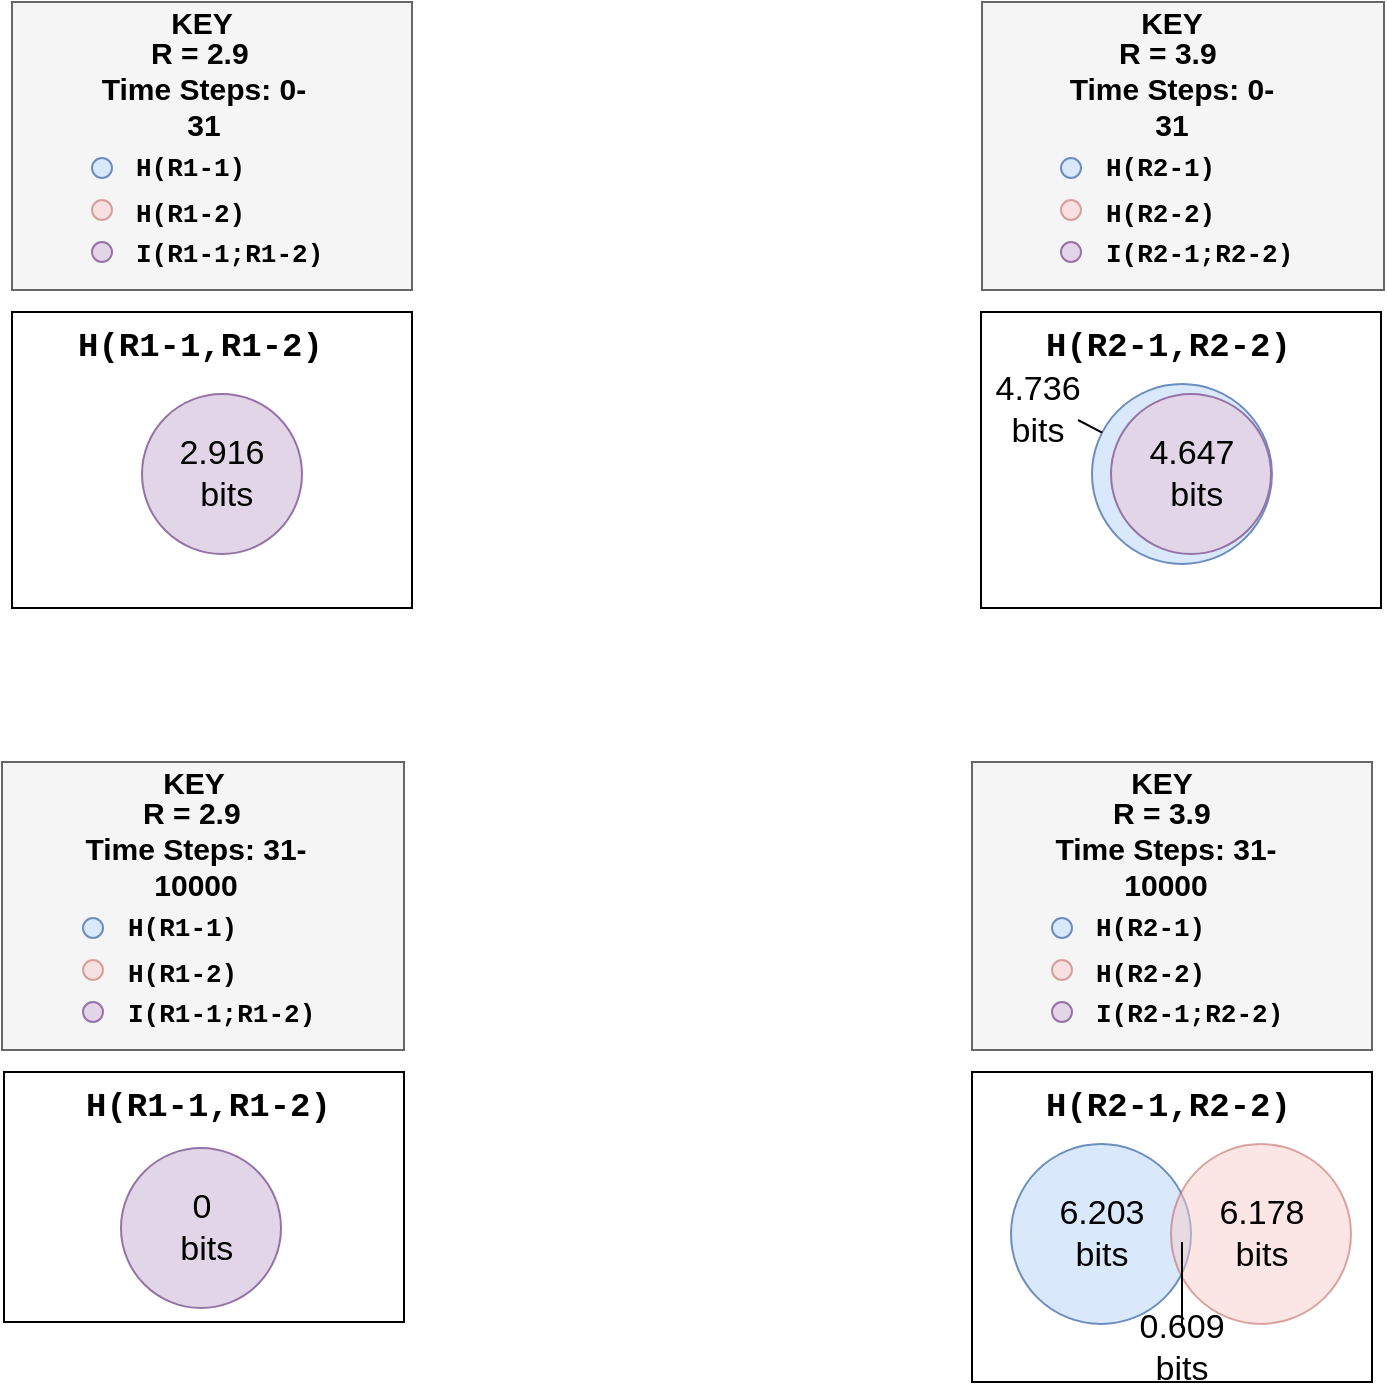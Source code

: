 <mxfile version="12.2.2" type="device" pages="1"><diagram id="IeIeSdDXLAdRhQ57zGKO" name="Page-1"><mxGraphModel dx="1408" dy="802" grid="1" gridSize="10" guides="1" tooltips="1" connect="1" arrows="1" fold="1" page="1" pageScale="1" pageWidth="850" pageHeight="1100" math="0" shadow="0"><root><mxCell id="0"/><mxCell id="1" parent="0"/><mxCell id="CC1fqaLjPnJzqPhi7whx-21" value="" style="rounded=0;whiteSpace=wrap;html=1;" parent="1" vertex="1"><mxGeometry x="554.5" y="225" width="200" height="148" as="geometry"/></mxCell><mxCell id="CC1fqaLjPnJzqPhi7whx-38" value="" style="ellipse;whiteSpace=wrap;html=1;aspect=fixed;fillColor=#dae8fc;strokeColor=#6c8ebf;" parent="1" vertex="1"><mxGeometry x="610" y="261" width="90" height="90" as="geometry"/></mxCell><mxCell id="u5o-5tSXbj-gm5ZnPvp8-16" value="" style="rounded=0;whiteSpace=wrap;html=1;fillColor=#f5f5f5;strokeColor=#666666;fontColor=#333333;" parent="1" vertex="1"><mxGeometry x="70" y="70" width="200" height="144" as="geometry"/></mxCell><mxCell id="u5o-5tSXbj-gm5ZnPvp8-17" value="" style="ellipse;whiteSpace=wrap;html=1;aspect=fixed;fillColor=#e1d5e7;strokeColor=#9673a6;" parent="1" vertex="1"><mxGeometry x="110" y="190" width="10" height="10" as="geometry"/></mxCell><mxCell id="u5o-5tSXbj-gm5ZnPvp8-18" value="&lt;font face=&quot;Courier New&quot; style=&quot;font-size: 13px&quot;&gt;&lt;b&gt;I(R1-1;R1-2)&lt;/b&gt;&lt;/font&gt;" style="text;html=1;resizable=0;points=[];autosize=1;align=left;verticalAlign=top;spacingTop=-4;" parent="1" vertex="1"><mxGeometry x="130" y="186" width="110" height="20" as="geometry"/></mxCell><mxCell id="u5o-5tSXbj-gm5ZnPvp8-19" value="" style="ellipse;whiteSpace=wrap;html=1;aspect=fixed;fillColor=#dae8fc;strokeColor=#6c8ebf;" parent="1" vertex="1"><mxGeometry x="110" y="148" width="10" height="10" as="geometry"/></mxCell><mxCell id="u5o-5tSXbj-gm5ZnPvp8-20" value="" style="ellipse;whiteSpace=wrap;html=1;aspect=fixed;fillColor=#f8cecc;strokeColor=#b85450;opacity=50;" parent="1" vertex="1"><mxGeometry x="110" y="169" width="10" height="10" as="geometry"/></mxCell><mxCell id="u5o-5tSXbj-gm5ZnPvp8-21" value="&lt;font face=&quot;Courier New&quot; style=&quot;font-size: 13px&quot;&gt;&lt;b&gt;H(R1-2)&lt;/b&gt;&lt;/font&gt;" style="text;html=1;resizable=0;points=[];autosize=1;align=left;verticalAlign=top;spacingTop=-4;" parent="1" vertex="1"><mxGeometry x="130" y="166" width="70" height="20" as="geometry"/></mxCell><mxCell id="u5o-5tSXbj-gm5ZnPvp8-22" value="&lt;font face=&quot;Courier New&quot; style=&quot;font-size: 13px&quot;&gt;&lt;b&gt;H(R1-1)&lt;/b&gt;&lt;/font&gt;" style="text;html=1;resizable=0;points=[];autosize=1;align=left;verticalAlign=top;spacingTop=-4;" parent="1" vertex="1"><mxGeometry x="130" y="143" width="70" height="20" as="geometry"/></mxCell><mxCell id="u5o-5tSXbj-gm5ZnPvp8-23" value="" style="rounded=0;whiteSpace=wrap;html=1;" parent="1" vertex="1"><mxGeometry x="70" y="225" width="200" height="148" as="geometry"/></mxCell><mxCell id="u5o-5tSXbj-gm5ZnPvp8-24" value="&lt;font face=&quot;Courier New&quot; size=&quot;1&quot;&gt;&lt;b style=&quot;font-size: 17px&quot;&gt;H(R1-1,R1-2)&lt;/b&gt;&lt;/font&gt;" style="text;html=1;resizable=0;points=[];autosize=1;align=left;verticalAlign=top;spacingTop=-4;" parent="1" vertex="1"><mxGeometry x="100.5" y="230" width="140" height="20" as="geometry"/></mxCell><mxCell id="u5o-5tSXbj-gm5ZnPvp8-25" value="&lt;font style=&quot;font-size: 17px&quot;&gt;2.916&lt;br&gt;&amp;nbsp;bits&lt;/font&gt;" style="ellipse;whiteSpace=wrap;html=1;aspect=fixed;fillColor=#e1d5e7;strokeColor=#9673a6;" parent="1" vertex="1"><mxGeometry x="135" y="266" width="80" height="80" as="geometry"/></mxCell><mxCell id="u5o-5tSXbj-gm5ZnPvp8-26" value="&lt;b&gt;&lt;font style=&quot;font-size: 15px&quot;&gt;KEY&lt;/font&gt;&lt;/b&gt;" style="text;html=1;strokeColor=none;fillColor=none;align=center;verticalAlign=middle;whiteSpace=wrap;rounded=0;" parent="1" vertex="1"><mxGeometry x="145" y="70" width="40" height="20" as="geometry"/></mxCell><mxCell id="CC1fqaLjPnJzqPhi7whx-1" value="&lt;b style=&quot;font-size: 15px&quot;&gt;R = 2.9&amp;nbsp;&lt;br&gt;Time Steps: 0-31&lt;br&gt;&lt;/b&gt;" style="text;html=1;strokeColor=none;fillColor=none;align=center;verticalAlign=middle;whiteSpace=wrap;rounded=0;" parent="1" vertex="1"><mxGeometry x="110.5" y="93" width="110" height="40" as="geometry"/></mxCell><mxCell id="CC1fqaLjPnJzqPhi7whx-2" value="" style="rounded=0;whiteSpace=wrap;html=1;fillColor=#f5f5f5;strokeColor=#666666;fontColor=#333333;" parent="1" vertex="1"><mxGeometry x="65" y="450" width="201" height="144" as="geometry"/></mxCell><mxCell id="CC1fqaLjPnJzqPhi7whx-3" value="" style="ellipse;whiteSpace=wrap;html=1;aspect=fixed;fillColor=#e1d5e7;strokeColor=#9673a6;" parent="1" vertex="1"><mxGeometry x="105.5" y="570" width="10" height="10" as="geometry"/></mxCell><mxCell id="CC1fqaLjPnJzqPhi7whx-4" value="&lt;font face=&quot;Courier New&quot; style=&quot;font-size: 13px&quot;&gt;&lt;b&gt;I(R1-1;R1-2)&lt;/b&gt;&lt;/font&gt;" style="text;html=1;resizable=0;points=[];autosize=1;align=left;verticalAlign=top;spacingTop=-4;" parent="1" vertex="1"><mxGeometry x="125.5" y="566" width="110" height="20" as="geometry"/></mxCell><mxCell id="CC1fqaLjPnJzqPhi7whx-5" value="" style="ellipse;whiteSpace=wrap;html=1;aspect=fixed;fillColor=#dae8fc;strokeColor=#6c8ebf;" parent="1" vertex="1"><mxGeometry x="105.5" y="528" width="10" height="10" as="geometry"/></mxCell><mxCell id="CC1fqaLjPnJzqPhi7whx-6" value="" style="ellipse;whiteSpace=wrap;html=1;aspect=fixed;fillColor=#f8cecc;strokeColor=#b85450;opacity=50;" parent="1" vertex="1"><mxGeometry x="105.5" y="549" width="10" height="10" as="geometry"/></mxCell><mxCell id="CC1fqaLjPnJzqPhi7whx-7" value="&lt;font face=&quot;Courier New&quot; style=&quot;font-size: 13px&quot;&gt;&lt;b&gt;H(R1-2)&lt;/b&gt;&lt;/font&gt;" style="text;html=1;resizable=0;points=[];autosize=1;align=left;verticalAlign=top;spacingTop=-4;" parent="1" vertex="1"><mxGeometry x="125.5" y="546" width="70" height="20" as="geometry"/></mxCell><mxCell id="CC1fqaLjPnJzqPhi7whx-8" value="&lt;font face=&quot;Courier New&quot; style=&quot;font-size: 13px&quot;&gt;&lt;b&gt;H(R1-1)&lt;/b&gt;&lt;/font&gt;" style="text;html=1;resizable=0;points=[];autosize=1;align=left;verticalAlign=top;spacingTop=-4;" parent="1" vertex="1"><mxGeometry x="125.5" y="523" width="70" height="20" as="geometry"/></mxCell><mxCell id="CC1fqaLjPnJzqPhi7whx-9" value="" style="rounded=0;whiteSpace=wrap;html=1;" parent="1" vertex="1"><mxGeometry x="66" y="605" width="200" height="125" as="geometry"/></mxCell><mxCell id="CC1fqaLjPnJzqPhi7whx-10" value="&lt;font face=&quot;Courier New&quot; size=&quot;1&quot;&gt;&lt;b style=&quot;font-size: 17px&quot;&gt;H(R1-1,R1-2)&lt;/b&gt;&lt;/font&gt;" style="text;html=1;resizable=0;points=[];autosize=1;align=left;verticalAlign=top;spacingTop=-4;" parent="1" vertex="1"><mxGeometry x="105" y="610" width="140" height="20" as="geometry"/></mxCell><mxCell id="CC1fqaLjPnJzqPhi7whx-11" value="&lt;font style=&quot;font-size: 17px&quot;&gt;0&lt;br&gt;&amp;nbsp;bits&lt;/font&gt;" style="ellipse;whiteSpace=wrap;html=1;aspect=fixed;fillColor=#e1d5e7;strokeColor=#9673a6;" parent="1" vertex="1"><mxGeometry x="124.5" y="643" width="80" height="80" as="geometry"/></mxCell><mxCell id="CC1fqaLjPnJzqPhi7whx-12" value="&lt;b&gt;&lt;font style=&quot;font-size: 15px&quot;&gt;KEY&lt;/font&gt;&lt;/b&gt;" style="text;html=1;strokeColor=none;fillColor=none;align=center;verticalAlign=middle;whiteSpace=wrap;rounded=0;" parent="1" vertex="1"><mxGeometry x="140.5" y="450" width="40" height="20" as="geometry"/></mxCell><mxCell id="CC1fqaLjPnJzqPhi7whx-13" value="&lt;b style=&quot;font-size: 15px&quot;&gt;R = 2.9&amp;nbsp;&lt;br&gt;Time Steps: 31-10000&lt;br&gt;&lt;/b&gt;" style="text;html=1;strokeColor=none;fillColor=none;align=center;verticalAlign=middle;whiteSpace=wrap;rounded=0;" parent="1" vertex="1"><mxGeometry x="99" y="473" width="126" height="40" as="geometry"/></mxCell><mxCell id="CC1fqaLjPnJzqPhi7whx-14" value="" style="rounded=0;whiteSpace=wrap;html=1;fillColor=#f5f5f5;strokeColor=#666666;fontColor=#333333;" parent="1" vertex="1"><mxGeometry x="555" y="70" width="201" height="144" as="geometry"/></mxCell><mxCell id="CC1fqaLjPnJzqPhi7whx-15" value="" style="ellipse;whiteSpace=wrap;html=1;aspect=fixed;fillColor=#e1d5e7;strokeColor=#9673a6;" parent="1" vertex="1"><mxGeometry x="594.5" y="190" width="10" height="10" as="geometry"/></mxCell><mxCell id="CC1fqaLjPnJzqPhi7whx-16" value="&lt;font face=&quot;Courier New&quot; style=&quot;font-size: 13px&quot;&gt;&lt;b&gt;I(R2-1;R2-2)&lt;/b&gt;&lt;/font&gt;" style="text;html=1;resizable=0;points=[];autosize=1;align=left;verticalAlign=top;spacingTop=-4;" parent="1" vertex="1"><mxGeometry x="614.5" y="186" width="110" height="20" as="geometry"/></mxCell><mxCell id="CC1fqaLjPnJzqPhi7whx-17" value="" style="ellipse;whiteSpace=wrap;html=1;aspect=fixed;fillColor=#dae8fc;strokeColor=#6c8ebf;" parent="1" vertex="1"><mxGeometry x="594.5" y="148" width="10" height="10" as="geometry"/></mxCell><mxCell id="CC1fqaLjPnJzqPhi7whx-18" value="" style="ellipse;whiteSpace=wrap;html=1;aspect=fixed;fillColor=#f8cecc;strokeColor=#b85450;opacity=50;" parent="1" vertex="1"><mxGeometry x="594.5" y="169" width="10" height="10" as="geometry"/></mxCell><mxCell id="CC1fqaLjPnJzqPhi7whx-19" value="&lt;font face=&quot;Courier New&quot; style=&quot;font-size: 13px&quot;&gt;&lt;b&gt;H(R2-2)&lt;/b&gt;&lt;/font&gt;" style="text;html=1;resizable=0;points=[];autosize=1;align=left;verticalAlign=top;spacingTop=-4;" parent="1" vertex="1"><mxGeometry x="614.5" y="166" width="70" height="20" as="geometry"/></mxCell><mxCell id="CC1fqaLjPnJzqPhi7whx-20" value="&lt;font face=&quot;Courier New&quot; style=&quot;font-size: 13px&quot;&gt;&lt;b&gt;H(R2-1)&lt;/b&gt;&lt;/font&gt;" style="text;html=1;resizable=0;points=[];autosize=1;align=left;verticalAlign=top;spacingTop=-4;" parent="1" vertex="1"><mxGeometry x="614.5" y="143" width="70" height="20" as="geometry"/></mxCell><mxCell id="CC1fqaLjPnJzqPhi7whx-22" value="&lt;font face=&quot;Courier New&quot; size=&quot;1&quot;&gt;&lt;b style=&quot;font-size: 17px&quot;&gt;H(R2-1,R2-2)&lt;/b&gt;&lt;/font&gt;" style="text;html=1;resizable=0;points=[];autosize=1;align=left;verticalAlign=top;spacingTop=-4;" parent="1" vertex="1"><mxGeometry x="584.5" y="230" width="140" height="20" as="geometry"/></mxCell><mxCell id="CC1fqaLjPnJzqPhi7whx-23" value="&lt;font style=&quot;font-size: 17px&quot;&gt;4.647&lt;br&gt;&amp;nbsp;bits&lt;/font&gt;" style="ellipse;whiteSpace=wrap;html=1;aspect=fixed;fillColor=#e1d5e7;strokeColor=#9673a6;" parent="1" vertex="1"><mxGeometry x="619.5" y="266" width="80" height="80" as="geometry"/></mxCell><mxCell id="CC1fqaLjPnJzqPhi7whx-24" value="&lt;b&gt;&lt;font style=&quot;font-size: 15px&quot;&gt;KEY&lt;/font&gt;&lt;/b&gt;" style="text;html=1;strokeColor=none;fillColor=none;align=center;verticalAlign=middle;whiteSpace=wrap;rounded=0;" parent="1" vertex="1"><mxGeometry x="629.5" y="70" width="40" height="20" as="geometry"/></mxCell><mxCell id="CC1fqaLjPnJzqPhi7whx-25" value="&lt;b style=&quot;font-size: 15px&quot;&gt;R = 3.9&amp;nbsp;&lt;br&gt;Time Steps: 0-31&lt;br&gt;&lt;/b&gt;" style="text;html=1;strokeColor=none;fillColor=none;align=center;verticalAlign=middle;whiteSpace=wrap;rounded=0;" parent="1" vertex="1"><mxGeometry x="595" y="93" width="110" height="40" as="geometry"/></mxCell><mxCell id="CC1fqaLjPnJzqPhi7whx-26" value="" style="rounded=0;whiteSpace=wrap;html=1;fillColor=#f5f5f5;strokeColor=#666666;fontColor=#333333;" parent="1" vertex="1"><mxGeometry x="550" y="450" width="200" height="144" as="geometry"/></mxCell><mxCell id="CC1fqaLjPnJzqPhi7whx-27" value="" style="ellipse;whiteSpace=wrap;html=1;aspect=fixed;fillColor=#e1d5e7;strokeColor=#9673a6;" parent="1" vertex="1"><mxGeometry x="590" y="570" width="10" height="10" as="geometry"/></mxCell><mxCell id="CC1fqaLjPnJzqPhi7whx-28" value="&lt;font face=&quot;Courier New&quot; style=&quot;font-size: 13px&quot;&gt;&lt;b&gt;I(R2-1;R2-2)&lt;/b&gt;&lt;/font&gt;" style="text;html=1;resizable=0;points=[];autosize=1;align=left;verticalAlign=top;spacingTop=-4;" parent="1" vertex="1"><mxGeometry x="610" y="566" width="110" height="20" as="geometry"/></mxCell><mxCell id="CC1fqaLjPnJzqPhi7whx-29" value="" style="ellipse;whiteSpace=wrap;html=1;aspect=fixed;fillColor=#dae8fc;strokeColor=#6c8ebf;" parent="1" vertex="1"><mxGeometry x="590" y="528" width="10" height="10" as="geometry"/></mxCell><mxCell id="CC1fqaLjPnJzqPhi7whx-30" value="" style="ellipse;whiteSpace=wrap;html=1;aspect=fixed;fillColor=#f8cecc;strokeColor=#b85450;opacity=50;" parent="1" vertex="1"><mxGeometry x="590" y="549" width="10" height="10" as="geometry"/></mxCell><mxCell id="CC1fqaLjPnJzqPhi7whx-31" value="&lt;font face=&quot;Courier New&quot; style=&quot;font-size: 13px&quot;&gt;&lt;b&gt;H(R2-2)&lt;/b&gt;&lt;/font&gt;" style="text;html=1;resizable=0;points=[];autosize=1;align=left;verticalAlign=top;spacingTop=-4;" parent="1" vertex="1"><mxGeometry x="610" y="546" width="70" height="20" as="geometry"/></mxCell><mxCell id="CC1fqaLjPnJzqPhi7whx-32" value="&lt;font face=&quot;Courier New&quot; style=&quot;font-size: 13px&quot;&gt;&lt;b&gt;H(R2-1)&lt;/b&gt;&lt;/font&gt;" style="text;html=1;resizable=0;points=[];autosize=1;align=left;verticalAlign=top;spacingTop=-4;" parent="1" vertex="1"><mxGeometry x="610" y="523" width="70" height="20" as="geometry"/></mxCell><mxCell id="CC1fqaLjPnJzqPhi7whx-33" value="" style="rounded=0;whiteSpace=wrap;html=1;" parent="1" vertex="1"><mxGeometry x="550" y="605" width="200" height="155" as="geometry"/></mxCell><mxCell id="CC1fqaLjPnJzqPhi7whx-34" value="&lt;font face=&quot;Courier New&quot; size=&quot;1&quot;&gt;&lt;b style=&quot;font-size: 17px&quot;&gt;H(R2-1,R2-2)&lt;/b&gt;&lt;/font&gt;" style="text;html=1;resizable=0;points=[];autosize=1;align=left;verticalAlign=top;spacingTop=-4;" parent="1" vertex="1"><mxGeometry x="585" y="610" width="140" height="20" as="geometry"/></mxCell><mxCell id="CC1fqaLjPnJzqPhi7whx-36" value="&lt;b&gt;&lt;font style=&quot;font-size: 15px&quot;&gt;KEY&lt;/font&gt;&lt;/b&gt;" style="text;html=1;strokeColor=none;fillColor=none;align=center;verticalAlign=middle;whiteSpace=wrap;rounded=0;" parent="1" vertex="1"><mxGeometry x="625" y="450" width="40" height="20" as="geometry"/></mxCell><mxCell id="CC1fqaLjPnJzqPhi7whx-37" value="&lt;b style=&quot;font-size: 15px&quot;&gt;R = 3.9&amp;nbsp;&lt;br&gt;Time Steps: 31-10000&lt;br&gt;&lt;/b&gt;" style="text;html=1;strokeColor=none;fillColor=none;align=center;verticalAlign=middle;whiteSpace=wrap;rounded=0;" parent="1" vertex="1"><mxGeometry x="583.5" y="473" width="126" height="40" as="geometry"/></mxCell><mxCell id="CC1fqaLjPnJzqPhi7whx-39" value="&lt;font style=&quot;font-size: 17px&quot;&gt;4.736&lt;br&gt;bits&lt;/font&gt;" style="text;html=1;strokeColor=none;fillColor=none;align=center;verticalAlign=middle;whiteSpace=wrap;rounded=0;" parent="1" vertex="1"><mxGeometry x="563" y="264" width="40" height="20" as="geometry"/></mxCell><mxCell id="CC1fqaLjPnJzqPhi7whx-41" value="" style="endArrow=none;html=1;entryX=1;entryY=0.75;entryDx=0;entryDy=0;" parent="1" source="CC1fqaLjPnJzqPhi7whx-38" target="CC1fqaLjPnJzqPhi7whx-39" edge="1"><mxGeometry width="50" height="50" relative="1" as="geometry"><mxPoint x="440" y="340" as="sourcePoint"/><mxPoint x="490" y="290" as="targetPoint"/></mxGeometry></mxCell><mxCell id="CC1fqaLjPnJzqPhi7whx-42" value="&lt;font style=&quot;font-size: 17px&quot;&gt;6.203&lt;br&gt;bits&lt;/font&gt;" style="ellipse;whiteSpace=wrap;html=1;aspect=fixed;fillColor=#dae8fc;strokeColor=#6c8ebf;" parent="1" vertex="1"><mxGeometry x="569.5" y="641" width="90" height="90" as="geometry"/></mxCell><mxCell id="CC1fqaLjPnJzqPhi7whx-44" value="&lt;font style=&quot;font-size: 17px&quot;&gt;6.178&lt;br&gt;bits&lt;/font&gt;" style="ellipse;whiteSpace=wrap;html=1;aspect=fixed;fillColor=#f8cecc;strokeColor=#b85450;opacity=50;" parent="1" vertex="1"><mxGeometry x="649.5" y="641" width="90" height="90" as="geometry"/></mxCell><mxCell id="CC1fqaLjPnJzqPhi7whx-45" value="&lt;font style=&quot;font-size: 17px&quot;&gt;0.609&lt;br&gt;bits&lt;/font&gt;" style="text;html=1;strokeColor=none;fillColor=none;align=center;verticalAlign=middle;whiteSpace=wrap;rounded=0;opacity=50;" parent="1" vertex="1"><mxGeometry x="635" y="733" width="40" height="20" as="geometry"/></mxCell><mxCell id="CC1fqaLjPnJzqPhi7whx-46" value="" style="endArrow=none;html=1;exitX=0.5;exitY=0;exitDx=0;exitDy=0;" parent="1" source="CC1fqaLjPnJzqPhi7whx-45" edge="1"><mxGeometry width="50" height="50" relative="1" as="geometry"><mxPoint x="460" y="750" as="sourcePoint"/><mxPoint x="655" y="690" as="targetPoint"/></mxGeometry></mxCell></root></mxGraphModel></diagram></mxfile>